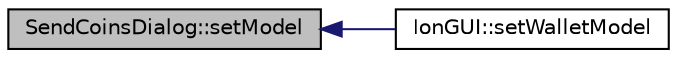 digraph "SendCoinsDialog::setModel"
{
  edge [fontname="Helvetica",fontsize="10",labelfontname="Helvetica",labelfontsize="10"];
  node [fontname="Helvetica",fontsize="10",shape=record];
  rankdir="LR";
  Node782 [label="SendCoinsDialog::setModel",height=0.2,width=0.4,color="black", fillcolor="grey75", style="filled", fontcolor="black"];
  Node782 -> Node783 [dir="back",color="midnightblue",fontsize="10",style="solid",fontname="Helvetica"];
  Node783 [label="IonGUI::setWalletModel",height=0.2,width=0.4,color="black", fillcolor="white", style="filled",URL="$dc/d0b/class_ion_g_u_i.html#a37f87db65498b036d387c705a749c45d",tooltip="Set the wallet model. "];
}
